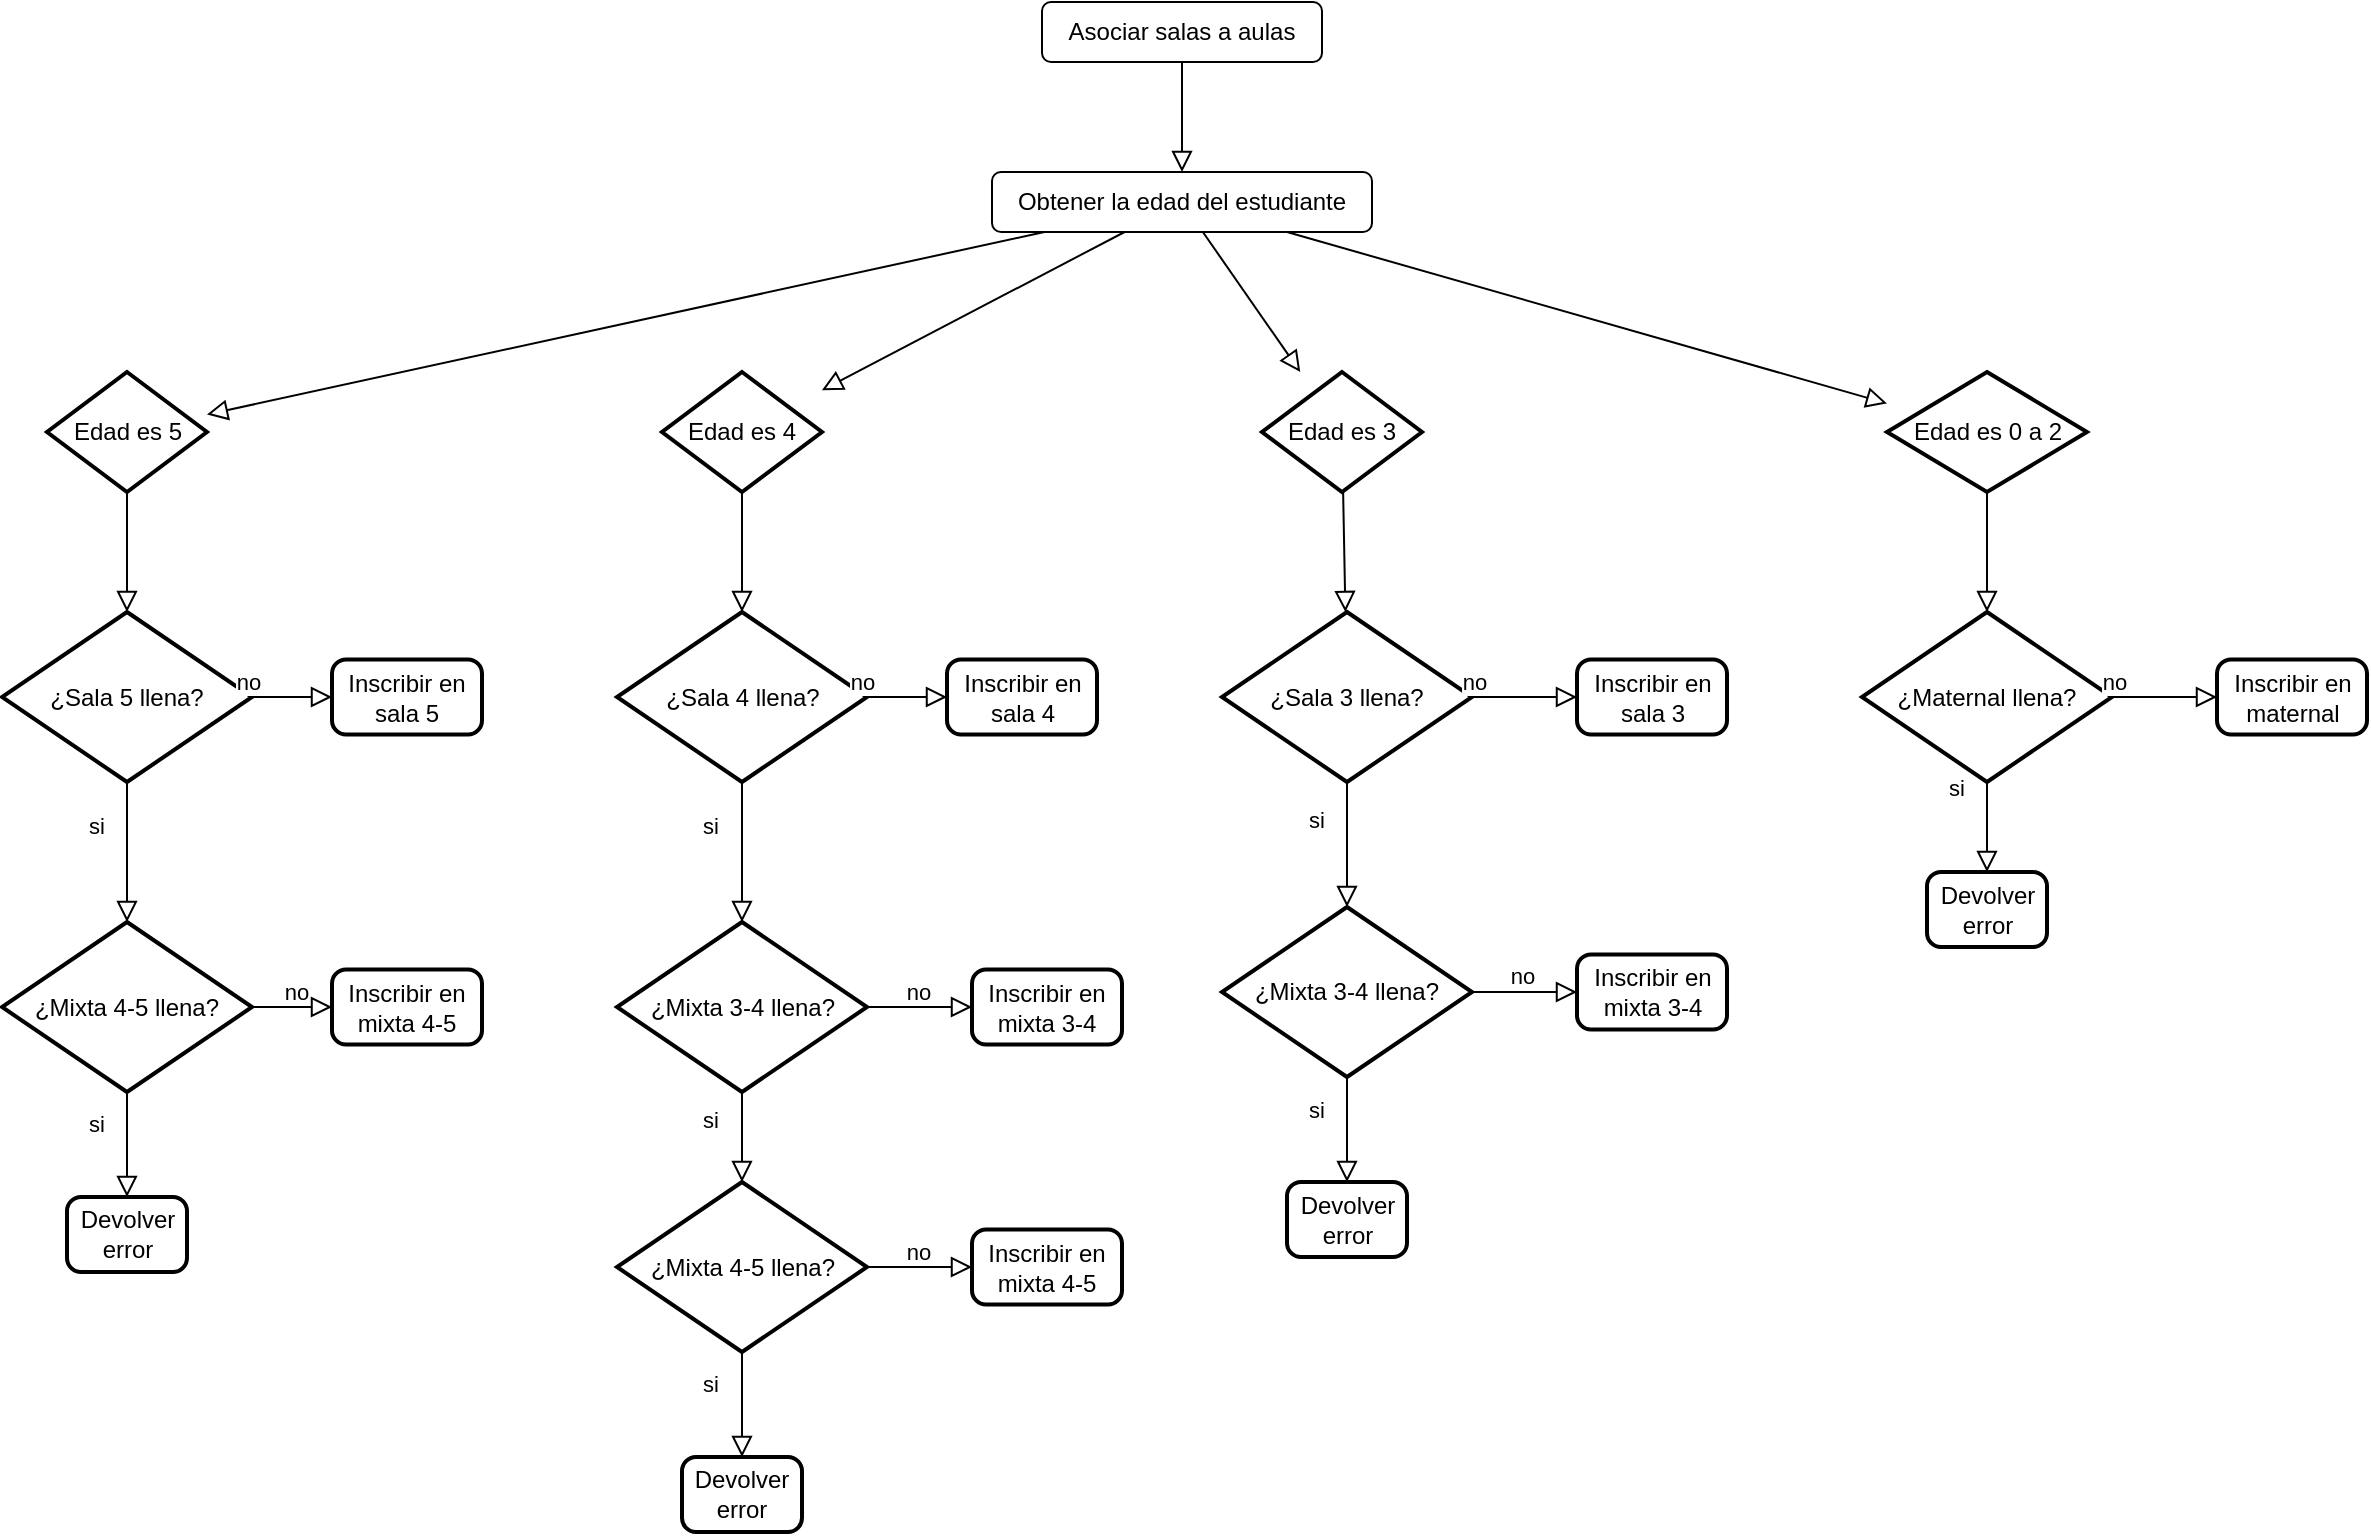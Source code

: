 <mxfile version="20.8.16" type="device"><diagram id="C5RBs43oDa-KdzZeNtuy" name="Asignar estudiante a sala"><mxGraphModel dx="2046" dy="951" grid="1" gridSize="10" guides="1" tooltips="1" connect="1" arrows="1" fold="1" page="1" pageScale="1" pageWidth="850" pageHeight="1100" math="0" shadow="0"><root><mxCell id="WIyWlLk6GJQsqaUBKTNV-0"/><mxCell id="WIyWlLk6GJQsqaUBKTNV-1" parent="WIyWlLk6GJQsqaUBKTNV-0"/><mxCell id="eoEl9Lma18lKllPGerpX-2" value="Asociar salas a aulas" style="rounded=1;whiteSpace=wrap;html=1;fontSize=12;glass=0;strokeWidth=1;shadow=0;" vertex="1" parent="WIyWlLk6GJQsqaUBKTNV-1"><mxGeometry x="-40" y="90" width="140" height="30" as="geometry"/></mxCell><mxCell id="eoEl9Lma18lKllPGerpX-3" value="" style="rounded=0;html=1;jettySize=auto;orthogonalLoop=1;fontSize=11;endArrow=block;endFill=0;endSize=8;strokeWidth=1;shadow=0;labelBackgroundColor=none;" edge="1" parent="WIyWlLk6GJQsqaUBKTNV-1" source="eoEl9Lma18lKllPGerpX-2" target="eoEl9Lma18lKllPGerpX-4"><mxGeometry relative="1" as="geometry"><mxPoint x="-450" y="135" as="sourcePoint"/><mxPoint x="-130" y="175" as="targetPoint"/></mxGeometry></mxCell><mxCell id="eoEl9Lma18lKllPGerpX-4" value="Obtener la edad del estudiante" style="rounded=1;whiteSpace=wrap;html=1;fontSize=12;glass=0;strokeWidth=1;shadow=0;" vertex="1" parent="WIyWlLk6GJQsqaUBKTNV-1"><mxGeometry x="-65" y="175" width="190" height="30" as="geometry"/></mxCell><mxCell id="eoEl9Lma18lKllPGerpX-8" value="Edad es 0 a 2" style="strokeWidth=2;html=1;shape=mxgraph.flowchart.decision;whiteSpace=wrap;" vertex="1" parent="WIyWlLk6GJQsqaUBKTNV-1"><mxGeometry x="382.5" y="275" width="100" height="60" as="geometry"/></mxCell><mxCell id="eoEl9Lma18lKllPGerpX-9" value="" style="rounded=0;html=1;jettySize=auto;orthogonalLoop=1;fontSize=11;endArrow=block;endFill=0;endSize=8;strokeWidth=1;shadow=0;labelBackgroundColor=none;" edge="1" parent="WIyWlLk6GJQsqaUBKTNV-1" source="eoEl9Lma18lKllPGerpX-4" target="eoEl9Lma18lKllPGerpX-8"><mxGeometry relative="1" as="geometry"><mxPoint x="40" y="130" as="sourcePoint"/><mxPoint x="40" y="185" as="targetPoint"/></mxGeometry></mxCell><mxCell id="eoEl9Lma18lKllPGerpX-10" value="Edad es 3" style="strokeWidth=2;html=1;shape=mxgraph.flowchart.decision;whiteSpace=wrap;" vertex="1" parent="WIyWlLk6GJQsqaUBKTNV-1"><mxGeometry x="70" y="275" width="80" height="60" as="geometry"/></mxCell><mxCell id="eoEl9Lma18lKllPGerpX-11" value="" style="rounded=0;html=1;jettySize=auto;orthogonalLoop=1;fontSize=11;endArrow=block;endFill=0;endSize=8;strokeWidth=1;shadow=0;labelBackgroundColor=none;" edge="1" parent="WIyWlLk6GJQsqaUBKTNV-1" source="eoEl9Lma18lKllPGerpX-4" target="eoEl9Lma18lKllPGerpX-10"><mxGeometry relative="1" as="geometry"><mxPoint x="54.348" y="215" as="sourcePoint"/><mxPoint x="121.304" y="285" as="targetPoint"/></mxGeometry></mxCell><mxCell id="eoEl9Lma18lKllPGerpX-12" value="Edad es 4" style="strokeWidth=2;html=1;shape=mxgraph.flowchart.decision;whiteSpace=wrap;" vertex="1" parent="WIyWlLk6GJQsqaUBKTNV-1"><mxGeometry x="-230" y="275" width="80" height="60" as="geometry"/></mxCell><mxCell id="eoEl9Lma18lKllPGerpX-13" value="" style="rounded=0;html=1;jettySize=auto;orthogonalLoop=1;fontSize=11;endArrow=block;endFill=0;endSize=8;strokeWidth=1;shadow=0;labelBackgroundColor=none;" edge="1" parent="WIyWlLk6GJQsqaUBKTNV-1" source="eoEl9Lma18lKllPGerpX-4" target="eoEl9Lma18lKllPGerpX-12"><mxGeometry relative="1" as="geometry"><mxPoint x="37.391" y="215" as="sourcePoint"/><mxPoint x="25.217" y="285" as="targetPoint"/></mxGeometry></mxCell><mxCell id="eoEl9Lma18lKllPGerpX-14" value="Edad es 5" style="strokeWidth=2;html=1;shape=mxgraph.flowchart.decision;whiteSpace=wrap;" vertex="1" parent="WIyWlLk6GJQsqaUBKTNV-1"><mxGeometry x="-537.5" y="275" width="80" height="60" as="geometry"/></mxCell><mxCell id="eoEl9Lma18lKllPGerpX-15" value="" style="rounded=0;html=1;jettySize=auto;orthogonalLoop=1;fontSize=11;endArrow=block;endFill=0;endSize=8;strokeWidth=1;shadow=0;labelBackgroundColor=none;" edge="1" parent="WIyWlLk6GJQsqaUBKTNV-1" source="eoEl9Lma18lKllPGerpX-4" target="eoEl9Lma18lKllPGerpX-14"><mxGeometry relative="1" as="geometry"><mxPoint x="22.391" y="215" as="sourcePoint"/><mxPoint x="-59.783" y="285" as="targetPoint"/></mxGeometry></mxCell><mxCell id="eoEl9Lma18lKllPGerpX-16" value="¿Maternal llena?" style="strokeWidth=2;html=1;shape=mxgraph.flowchart.decision;whiteSpace=wrap;" vertex="1" parent="WIyWlLk6GJQsqaUBKTNV-1"><mxGeometry x="370" y="395" width="125" height="85" as="geometry"/></mxCell><mxCell id="eoEl9Lma18lKllPGerpX-17" value="Inscribir en maternal" style="rounded=1;whiteSpace=wrap;html=1;absoluteArcSize=1;arcSize=14;strokeWidth=2;" vertex="1" parent="WIyWlLk6GJQsqaUBKTNV-1"><mxGeometry x="547.5" y="418.75" width="75" height="37.5" as="geometry"/></mxCell><mxCell id="eoEl9Lma18lKllPGerpX-18" value="" style="rounded=0;html=1;jettySize=auto;orthogonalLoop=1;fontSize=11;endArrow=block;endFill=0;endSize=8;strokeWidth=1;shadow=0;labelBackgroundColor=none;" edge="1" parent="WIyWlLk6GJQsqaUBKTNV-1" source="eoEl9Lma18lKllPGerpX-16" target="eoEl9Lma18lKllPGerpX-17"><mxGeometry relative="1" as="geometry"><mxPoint x="289.674" y="215" as="sourcePoint"/><mxPoint x="253.152" y="285" as="targetPoint"/></mxGeometry></mxCell><mxCell id="eoEl9Lma18lKllPGerpX-19" value="no" style="edgeLabel;html=1;align=center;verticalAlign=middle;resizable=0;points=[];" vertex="1" connectable="0" parent="eoEl9Lma18lKllPGerpX-18"><mxGeometry x="-0.42" y="-2" relative="1" as="geometry"><mxPoint x="-14" y="-10" as="offset"/></mxGeometry></mxCell><mxCell id="eoEl9Lma18lKllPGerpX-20" value="" style="rounded=0;html=1;jettySize=auto;orthogonalLoop=1;fontSize=11;endArrow=block;endFill=0;endSize=8;strokeWidth=1;shadow=0;labelBackgroundColor=none;" edge="1" parent="WIyWlLk6GJQsqaUBKTNV-1" source="eoEl9Lma18lKllPGerpX-16" target="eoEl9Lma18lKllPGerpX-22"><mxGeometry relative="1" as="geometry"><mxPoint x="357.5" y="447.5" as="sourcePoint"/><mxPoint x="377.5" y="535" as="targetPoint"/></mxGeometry></mxCell><mxCell id="eoEl9Lma18lKllPGerpX-21" value="si" style="edgeLabel;html=1;align=center;verticalAlign=middle;resizable=0;points=[];" vertex="1" connectable="0" parent="eoEl9Lma18lKllPGerpX-20"><mxGeometry x="-0.42" y="-2" relative="1" as="geometry"><mxPoint x="-14" y="-10" as="offset"/></mxGeometry></mxCell><mxCell id="eoEl9Lma18lKllPGerpX-22" value="Devolver error" style="rounded=1;whiteSpace=wrap;html=1;absoluteArcSize=1;arcSize=14;strokeWidth=2;" vertex="1" parent="WIyWlLk6GJQsqaUBKTNV-1"><mxGeometry x="402.5" y="525" width="60" height="37.5" as="geometry"/></mxCell><mxCell id="eoEl9Lma18lKllPGerpX-24" value="" style="rounded=0;html=1;jettySize=auto;orthogonalLoop=1;fontSize=11;endArrow=block;endFill=0;endSize=8;strokeWidth=1;shadow=0;labelBackgroundColor=none;" edge="1" parent="WIyWlLk6GJQsqaUBKTNV-1" source="eoEl9Lma18lKllPGerpX-8" target="eoEl9Lma18lKllPGerpX-16"><mxGeometry relative="1" as="geometry"><mxPoint x="316.413" y="215" as="sourcePoint"/><mxPoint x="404.674" y="285" as="targetPoint"/></mxGeometry></mxCell><mxCell id="eoEl9Lma18lKllPGerpX-25" value="¿Sala 3 llena?" style="strokeWidth=2;html=1;shape=mxgraph.flowchart.decision;whiteSpace=wrap;" vertex="1" parent="WIyWlLk6GJQsqaUBKTNV-1"><mxGeometry x="50" y="395" width="125" height="85" as="geometry"/></mxCell><mxCell id="eoEl9Lma18lKllPGerpX-26" value="Inscribir en sala 3" style="rounded=1;whiteSpace=wrap;html=1;absoluteArcSize=1;arcSize=14;strokeWidth=2;" vertex="1" parent="WIyWlLk6GJQsqaUBKTNV-1"><mxGeometry x="227.5" y="418.75" width="75" height="37.5" as="geometry"/></mxCell><mxCell id="eoEl9Lma18lKllPGerpX-27" value="" style="rounded=0;html=1;jettySize=auto;orthogonalLoop=1;fontSize=11;endArrow=block;endFill=0;endSize=8;strokeWidth=1;shadow=0;labelBackgroundColor=none;" edge="1" source="eoEl9Lma18lKllPGerpX-25" target="eoEl9Lma18lKllPGerpX-26" parent="WIyWlLk6GJQsqaUBKTNV-1"><mxGeometry relative="1" as="geometry"><mxPoint x="-30.326" y="215" as="sourcePoint"/><mxPoint x="-66.848" y="285" as="targetPoint"/></mxGeometry></mxCell><mxCell id="eoEl9Lma18lKllPGerpX-28" value="no" style="edgeLabel;html=1;align=center;verticalAlign=middle;resizable=0;points=[];" vertex="1" connectable="0" parent="eoEl9Lma18lKllPGerpX-27"><mxGeometry x="-0.42" y="-2" relative="1" as="geometry"><mxPoint x="-14" y="-10" as="offset"/></mxGeometry></mxCell><mxCell id="eoEl9Lma18lKllPGerpX-29" value="" style="rounded=0;html=1;jettySize=auto;orthogonalLoop=1;fontSize=11;endArrow=block;endFill=0;endSize=8;strokeWidth=1;shadow=0;labelBackgroundColor=none;" edge="1" source="eoEl9Lma18lKllPGerpX-25" target="eoEl9Lma18lKllPGerpX-32" parent="WIyWlLk6GJQsqaUBKTNV-1"><mxGeometry relative="1" as="geometry"><mxPoint x="37.5" y="447.5" as="sourcePoint"/><mxPoint x="112.5" y="525" as="targetPoint"/></mxGeometry></mxCell><mxCell id="eoEl9Lma18lKllPGerpX-30" value="si" style="edgeLabel;html=1;align=center;verticalAlign=middle;resizable=0;points=[];" vertex="1" connectable="0" parent="eoEl9Lma18lKllPGerpX-29"><mxGeometry x="-0.42" y="-2" relative="1" as="geometry"><mxPoint x="-14" y="1" as="offset"/></mxGeometry></mxCell><mxCell id="eoEl9Lma18lKllPGerpX-32" value="¿Mixta 3-4 llena?" style="strokeWidth=2;html=1;shape=mxgraph.flowchart.decision;whiteSpace=wrap;" vertex="1" parent="WIyWlLk6GJQsqaUBKTNV-1"><mxGeometry x="50" y="542.5" width="125" height="85" as="geometry"/></mxCell><mxCell id="eoEl9Lma18lKllPGerpX-33" value="" style="rounded=0;html=1;jettySize=auto;orthogonalLoop=1;fontSize=11;endArrow=block;endFill=0;endSize=8;strokeWidth=1;shadow=0;labelBackgroundColor=none;" edge="1" parent="WIyWlLk6GJQsqaUBKTNV-1" source="eoEl9Lma18lKllPGerpX-32" target="eoEl9Lma18lKllPGerpX-35"><mxGeometry relative="1" as="geometry"><mxPoint x="122.5" y="490" as="sourcePoint"/><mxPoint x="122.5" y="576.25" as="targetPoint"/></mxGeometry></mxCell><mxCell id="eoEl9Lma18lKllPGerpX-34" value="si" style="edgeLabel;html=1;align=center;verticalAlign=middle;resizable=0;points=[];" vertex="1" connectable="0" parent="eoEl9Lma18lKllPGerpX-33"><mxGeometry x="-0.42" y="-2" relative="1" as="geometry"><mxPoint x="-14" y="1" as="offset"/></mxGeometry></mxCell><mxCell id="eoEl9Lma18lKllPGerpX-35" value="Devolver error" style="rounded=1;whiteSpace=wrap;html=1;absoluteArcSize=1;arcSize=14;strokeWidth=2;" vertex="1" parent="WIyWlLk6GJQsqaUBKTNV-1"><mxGeometry x="82.5" y="680" width="60" height="37.5" as="geometry"/></mxCell><mxCell id="eoEl9Lma18lKllPGerpX-36" value="Inscribir en mixta 3-4" style="rounded=1;whiteSpace=wrap;html=1;absoluteArcSize=1;arcSize=14;strokeWidth=2;" vertex="1" parent="WIyWlLk6GJQsqaUBKTNV-1"><mxGeometry x="227.5" y="566.25" width="75" height="37.5" as="geometry"/></mxCell><mxCell id="eoEl9Lma18lKllPGerpX-37" value="" style="rounded=0;html=1;jettySize=auto;orthogonalLoop=1;fontSize=11;endArrow=block;endFill=0;endSize=8;strokeWidth=1;shadow=0;labelBackgroundColor=none;" edge="1" parent="WIyWlLk6GJQsqaUBKTNV-1" source="eoEl9Lma18lKllPGerpX-32" target="eoEl9Lma18lKllPGerpX-36"><mxGeometry relative="1" as="geometry"><mxPoint x="185" y="447.5" as="sourcePoint"/><mxPoint x="237.5" y="447.5" as="targetPoint"/></mxGeometry></mxCell><mxCell id="eoEl9Lma18lKllPGerpX-38" value="no" style="edgeLabel;html=1;align=center;verticalAlign=middle;resizable=0;points=[];" vertex="1" connectable="0" parent="eoEl9Lma18lKllPGerpX-37"><mxGeometry x="-0.42" y="-2" relative="1" as="geometry"><mxPoint x="10" y="-10" as="offset"/></mxGeometry></mxCell><mxCell id="eoEl9Lma18lKllPGerpX-39" value="" style="rounded=0;html=1;jettySize=auto;orthogonalLoop=1;fontSize=11;endArrow=block;endFill=0;endSize=8;strokeWidth=1;shadow=0;labelBackgroundColor=none;" edge="1" parent="WIyWlLk6GJQsqaUBKTNV-1" source="eoEl9Lma18lKllPGerpX-10" target="eoEl9Lma18lKllPGerpX-25"><mxGeometry relative="1" as="geometry"><mxPoint x="93.913" y="215" as="sourcePoint"/><mxPoint x="112.174" y="285" as="targetPoint"/></mxGeometry></mxCell><mxCell id="eoEl9Lma18lKllPGerpX-40" value="¿Sala 4 llena?" style="strokeWidth=2;html=1;shape=mxgraph.flowchart.decision;whiteSpace=wrap;" vertex="1" parent="WIyWlLk6GJQsqaUBKTNV-1"><mxGeometry x="-252.5" y="395" width="125" height="85" as="geometry"/></mxCell><mxCell id="eoEl9Lma18lKllPGerpX-41" value="" style="rounded=0;html=1;jettySize=auto;orthogonalLoop=1;fontSize=11;endArrow=block;endFill=0;endSize=8;strokeWidth=1;shadow=0;labelBackgroundColor=none;" edge="1" parent="WIyWlLk6GJQsqaUBKTNV-1" source="eoEl9Lma18lKllPGerpX-12" target="eoEl9Lma18lKllPGerpX-40"><mxGeometry relative="1" as="geometry"><mxPoint x="59.674" y="215" as="sourcePoint"/><mxPoint x="23.152" y="285" as="targetPoint"/></mxGeometry></mxCell><mxCell id="eoEl9Lma18lKllPGerpX-43" value="" style="rounded=0;html=1;jettySize=auto;orthogonalLoop=1;fontSize=11;endArrow=block;endFill=0;endSize=8;strokeWidth=1;shadow=0;labelBackgroundColor=none;" edge="1" parent="WIyWlLk6GJQsqaUBKTNV-1" source="eoEl9Lma18lKllPGerpX-40" target="eoEl9Lma18lKllPGerpX-45"><mxGeometry relative="1" as="geometry"><mxPoint x="162.5" y="447.5" as="sourcePoint"/><mxPoint x="215" y="447.5" as="targetPoint"/></mxGeometry></mxCell><mxCell id="eoEl9Lma18lKllPGerpX-44" value="no" style="edgeLabel;html=1;align=center;verticalAlign=middle;resizable=0;points=[];" vertex="1" connectable="0" parent="eoEl9Lma18lKllPGerpX-43"><mxGeometry x="-0.42" y="-2" relative="1" as="geometry"><mxPoint x="-14" y="-10" as="offset"/></mxGeometry></mxCell><mxCell id="eoEl9Lma18lKllPGerpX-45" value="Inscribir en sala 4" style="rounded=1;whiteSpace=wrap;html=1;absoluteArcSize=1;arcSize=14;strokeWidth=2;" vertex="1" parent="WIyWlLk6GJQsqaUBKTNV-1"><mxGeometry x="-87.5" y="418.75" width="75" height="37.5" as="geometry"/></mxCell><mxCell id="eoEl9Lma18lKllPGerpX-47" value="¿Mixta 3-4 llena?" style="strokeWidth=2;html=1;shape=mxgraph.flowchart.decision;whiteSpace=wrap;" vertex="1" parent="WIyWlLk6GJQsqaUBKTNV-1"><mxGeometry x="-252.5" y="550" width="125" height="85" as="geometry"/></mxCell><mxCell id="eoEl9Lma18lKllPGerpX-48" value="" style="rounded=0;html=1;jettySize=auto;orthogonalLoop=1;fontSize=11;endArrow=block;endFill=0;endSize=8;strokeWidth=1;shadow=0;labelBackgroundColor=none;" edge="1" source="eoEl9Lma18lKllPGerpX-47" target="eoEl9Lma18lKllPGerpX-62" parent="WIyWlLk6GJQsqaUBKTNV-1"><mxGeometry relative="1" as="geometry"><mxPoint x="-180" y="497.5" as="sourcePoint"/><mxPoint x="-190" y="687.5" as="targetPoint"/></mxGeometry></mxCell><mxCell id="eoEl9Lma18lKllPGerpX-49" value="si" style="edgeLabel;html=1;align=center;verticalAlign=middle;resizable=0;points=[];" vertex="1" connectable="0" parent="eoEl9Lma18lKllPGerpX-48"><mxGeometry x="-0.42" y="-2" relative="1" as="geometry"><mxPoint x="-14" y="1" as="offset"/></mxGeometry></mxCell><mxCell id="eoEl9Lma18lKllPGerpX-51" value="Inscribir en mixta 3-4" style="rounded=1;whiteSpace=wrap;html=1;absoluteArcSize=1;arcSize=14;strokeWidth=2;" vertex="1" parent="WIyWlLk6GJQsqaUBKTNV-1"><mxGeometry x="-75" y="573.75" width="75" height="37.5" as="geometry"/></mxCell><mxCell id="eoEl9Lma18lKllPGerpX-52" value="" style="rounded=0;html=1;jettySize=auto;orthogonalLoop=1;fontSize=11;endArrow=block;endFill=0;endSize=8;strokeWidth=1;shadow=0;labelBackgroundColor=none;" edge="1" source="eoEl9Lma18lKllPGerpX-47" target="eoEl9Lma18lKllPGerpX-51" parent="WIyWlLk6GJQsqaUBKTNV-1"><mxGeometry relative="1" as="geometry"><mxPoint x="-117.5" y="455" as="sourcePoint"/><mxPoint x="-65" y="455" as="targetPoint"/></mxGeometry></mxCell><mxCell id="eoEl9Lma18lKllPGerpX-53" value="no" style="edgeLabel;html=1;align=center;verticalAlign=middle;resizable=0;points=[];" vertex="1" connectable="0" parent="eoEl9Lma18lKllPGerpX-52"><mxGeometry x="-0.42" y="-2" relative="1" as="geometry"><mxPoint x="10" y="-10" as="offset"/></mxGeometry></mxCell><mxCell id="eoEl9Lma18lKllPGerpX-54" value="" style="rounded=0;html=1;jettySize=auto;orthogonalLoop=1;fontSize=11;endArrow=block;endFill=0;endSize=8;strokeWidth=1;shadow=0;labelBackgroundColor=none;" edge="1" parent="WIyWlLk6GJQsqaUBKTNV-1" source="eoEl9Lma18lKllPGerpX-40" target="eoEl9Lma18lKllPGerpX-47"><mxGeometry relative="1" as="geometry"><mxPoint x="100" y="490" as="sourcePoint"/><mxPoint x="100" y="552.5" as="targetPoint"/></mxGeometry></mxCell><mxCell id="eoEl9Lma18lKllPGerpX-55" value="si" style="edgeLabel;html=1;align=center;verticalAlign=middle;resizable=0;points=[];" vertex="1" connectable="0" parent="eoEl9Lma18lKllPGerpX-54"><mxGeometry x="-0.42" y="-2" relative="1" as="geometry"><mxPoint x="-14" y="1" as="offset"/></mxGeometry></mxCell><mxCell id="eoEl9Lma18lKllPGerpX-62" value="¿Mixta 4-5 llena?" style="strokeWidth=2;html=1;shape=mxgraph.flowchart.decision;whiteSpace=wrap;" vertex="1" parent="WIyWlLk6GJQsqaUBKTNV-1"><mxGeometry x="-252.5" y="680" width="125" height="85" as="geometry"/></mxCell><mxCell id="eoEl9Lma18lKllPGerpX-63" value="" style="rounded=0;html=1;jettySize=auto;orthogonalLoop=1;fontSize=11;endArrow=block;endFill=0;endSize=8;strokeWidth=1;shadow=0;labelBackgroundColor=none;" edge="1" source="eoEl9Lma18lKllPGerpX-62" target="eoEl9Lma18lKllPGerpX-65" parent="WIyWlLk6GJQsqaUBKTNV-1"><mxGeometry relative="1" as="geometry"><mxPoint x="-180" y="627.5" as="sourcePoint"/><mxPoint x="-180" y="713.75" as="targetPoint"/></mxGeometry></mxCell><mxCell id="eoEl9Lma18lKllPGerpX-64" value="si" style="edgeLabel;html=1;align=center;verticalAlign=middle;resizable=0;points=[];" vertex="1" connectable="0" parent="eoEl9Lma18lKllPGerpX-63"><mxGeometry x="-0.42" y="-2" relative="1" as="geometry"><mxPoint x="-14" y="1" as="offset"/></mxGeometry></mxCell><mxCell id="eoEl9Lma18lKllPGerpX-65" value="Devolver error" style="rounded=1;whiteSpace=wrap;html=1;absoluteArcSize=1;arcSize=14;strokeWidth=2;" vertex="1" parent="WIyWlLk6GJQsqaUBKTNV-1"><mxGeometry x="-220" y="817.5" width="60" height="37.5" as="geometry"/></mxCell><mxCell id="eoEl9Lma18lKllPGerpX-66" value="Inscribir en mixta 4-5" style="rounded=1;whiteSpace=wrap;html=1;absoluteArcSize=1;arcSize=14;strokeWidth=2;" vertex="1" parent="WIyWlLk6GJQsqaUBKTNV-1"><mxGeometry x="-75" y="703.75" width="75" height="37.5" as="geometry"/></mxCell><mxCell id="eoEl9Lma18lKllPGerpX-67" value="" style="rounded=0;html=1;jettySize=auto;orthogonalLoop=1;fontSize=11;endArrow=block;endFill=0;endSize=8;strokeWidth=1;shadow=0;labelBackgroundColor=none;" edge="1" source="eoEl9Lma18lKllPGerpX-62" target="eoEl9Lma18lKllPGerpX-66" parent="WIyWlLk6GJQsqaUBKTNV-1"><mxGeometry relative="1" as="geometry"><mxPoint x="-117.5" y="585" as="sourcePoint"/><mxPoint x="-65" y="585" as="targetPoint"/></mxGeometry></mxCell><mxCell id="eoEl9Lma18lKllPGerpX-68" value="no" style="edgeLabel;html=1;align=center;verticalAlign=middle;resizable=0;points=[];" vertex="1" connectable="0" parent="eoEl9Lma18lKllPGerpX-67"><mxGeometry x="-0.42" y="-2" relative="1" as="geometry"><mxPoint x="10" y="-10" as="offset"/></mxGeometry></mxCell><mxCell id="eoEl9Lma18lKllPGerpX-69" value="¿Sala 5 llena?" style="strokeWidth=2;html=1;shape=mxgraph.flowchart.decision;whiteSpace=wrap;" vertex="1" parent="WIyWlLk6GJQsqaUBKTNV-1"><mxGeometry x="-560" y="395" width="125" height="85" as="geometry"/></mxCell><mxCell id="eoEl9Lma18lKllPGerpX-70" value="" style="rounded=0;html=1;jettySize=auto;orthogonalLoop=1;fontSize=11;endArrow=block;endFill=0;endSize=8;strokeWidth=1;shadow=0;labelBackgroundColor=none;" edge="1" source="eoEl9Lma18lKllPGerpX-69" target="eoEl9Lma18lKllPGerpX-72" parent="WIyWlLk6GJQsqaUBKTNV-1"><mxGeometry relative="1" as="geometry"><mxPoint x="-145" y="447.5" as="sourcePoint"/><mxPoint x="-92.5" y="447.5" as="targetPoint"/></mxGeometry></mxCell><mxCell id="eoEl9Lma18lKllPGerpX-71" value="no" style="edgeLabel;html=1;align=center;verticalAlign=middle;resizable=0;points=[];" vertex="1" connectable="0" parent="eoEl9Lma18lKllPGerpX-70"><mxGeometry x="-0.42" y="-2" relative="1" as="geometry"><mxPoint x="-14" y="-10" as="offset"/></mxGeometry></mxCell><mxCell id="eoEl9Lma18lKllPGerpX-72" value="Inscribir en sala 5" style="rounded=1;whiteSpace=wrap;html=1;absoluteArcSize=1;arcSize=14;strokeWidth=2;" vertex="1" parent="WIyWlLk6GJQsqaUBKTNV-1"><mxGeometry x="-395" y="418.75" width="75" height="37.5" as="geometry"/></mxCell><mxCell id="eoEl9Lma18lKllPGerpX-74" value="¿Mixta 4-5 llena?" style="strokeWidth=2;html=1;shape=mxgraph.flowchart.decision;whiteSpace=wrap;" vertex="1" parent="WIyWlLk6GJQsqaUBKTNV-1"><mxGeometry x="-560" y="550" width="125" height="85" as="geometry"/></mxCell><mxCell id="eoEl9Lma18lKllPGerpX-75" value="" style="rounded=0;html=1;jettySize=auto;orthogonalLoop=1;fontSize=11;endArrow=block;endFill=0;endSize=8;strokeWidth=1;shadow=0;labelBackgroundColor=none;" edge="1" source="eoEl9Lma18lKllPGerpX-74" target="eoEl9Lma18lKllPGerpX-77" parent="WIyWlLk6GJQsqaUBKTNV-1"><mxGeometry relative="1" as="geometry"><mxPoint x="-487.5" y="497.5" as="sourcePoint"/><mxPoint x="-487.5" y="583.75" as="targetPoint"/></mxGeometry></mxCell><mxCell id="eoEl9Lma18lKllPGerpX-76" value="si" style="edgeLabel;html=1;align=center;verticalAlign=middle;resizable=0;points=[];" vertex="1" connectable="0" parent="eoEl9Lma18lKllPGerpX-75"><mxGeometry x="-0.42" y="-2" relative="1" as="geometry"><mxPoint x="-14" y="1" as="offset"/></mxGeometry></mxCell><mxCell id="eoEl9Lma18lKllPGerpX-77" value="Devolver error" style="rounded=1;whiteSpace=wrap;html=1;absoluteArcSize=1;arcSize=14;strokeWidth=2;" vertex="1" parent="WIyWlLk6GJQsqaUBKTNV-1"><mxGeometry x="-527.5" y="687.5" width="60" height="37.5" as="geometry"/></mxCell><mxCell id="eoEl9Lma18lKllPGerpX-78" value="Inscribir en mixta 4-5" style="rounded=1;whiteSpace=wrap;html=1;absoluteArcSize=1;arcSize=14;strokeWidth=2;" vertex="1" parent="WIyWlLk6GJQsqaUBKTNV-1"><mxGeometry x="-395" y="573.75" width="75" height="37.5" as="geometry"/></mxCell><mxCell id="eoEl9Lma18lKllPGerpX-79" value="" style="rounded=0;html=1;jettySize=auto;orthogonalLoop=1;fontSize=11;endArrow=block;endFill=0;endSize=8;strokeWidth=1;shadow=0;labelBackgroundColor=none;" edge="1" source="eoEl9Lma18lKllPGerpX-74" target="eoEl9Lma18lKllPGerpX-78" parent="WIyWlLk6GJQsqaUBKTNV-1"><mxGeometry relative="1" as="geometry"><mxPoint x="-425" y="455" as="sourcePoint"/><mxPoint x="-372.5" y="455" as="targetPoint"/></mxGeometry></mxCell><mxCell id="eoEl9Lma18lKllPGerpX-80" value="no" style="edgeLabel;html=1;align=center;verticalAlign=middle;resizable=0;points=[];" vertex="1" connectable="0" parent="eoEl9Lma18lKllPGerpX-79"><mxGeometry x="-0.42" y="-2" relative="1" as="geometry"><mxPoint x="10" y="-10" as="offset"/></mxGeometry></mxCell><mxCell id="eoEl9Lma18lKllPGerpX-81" value="" style="rounded=0;html=1;jettySize=auto;orthogonalLoop=1;fontSize=11;endArrow=block;endFill=0;endSize=8;strokeWidth=1;shadow=0;labelBackgroundColor=none;" edge="1" parent="WIyWlLk6GJQsqaUBKTNV-1" source="eoEl9Lma18lKllPGerpX-69" target="eoEl9Lma18lKllPGerpX-74"><mxGeometry relative="1" as="geometry"><mxPoint x="-227.5" y="490" as="sourcePoint"/><mxPoint x="-227.5" y="560" as="targetPoint"/></mxGeometry></mxCell><mxCell id="eoEl9Lma18lKllPGerpX-82" value="si" style="edgeLabel;html=1;align=center;verticalAlign=middle;resizable=0;points=[];" vertex="1" connectable="0" parent="eoEl9Lma18lKllPGerpX-81"><mxGeometry x="-0.42" y="-2" relative="1" as="geometry"><mxPoint x="-14" y="1" as="offset"/></mxGeometry></mxCell><mxCell id="eoEl9Lma18lKllPGerpX-83" value="" style="rounded=0;html=1;jettySize=auto;orthogonalLoop=1;fontSize=11;endArrow=block;endFill=0;endSize=8;strokeWidth=1;shadow=0;labelBackgroundColor=none;" edge="1" parent="WIyWlLk6GJQsqaUBKTNV-1" source="eoEl9Lma18lKllPGerpX-14" target="eoEl9Lma18lKllPGerpX-69"><mxGeometry relative="1" as="geometry"><mxPoint x="-46.196" y="215" as="sourcePoint"/><mxPoint x="-430" y="370" as="targetPoint"/></mxGeometry></mxCell></root></mxGraphModel></diagram></mxfile>